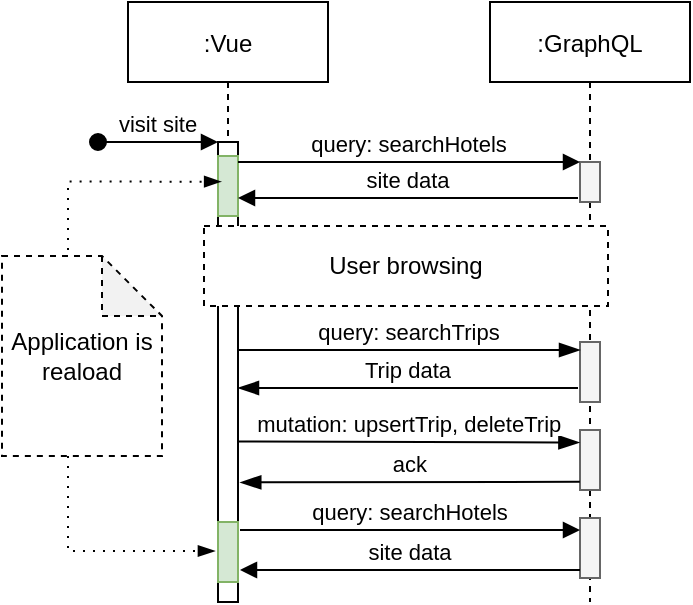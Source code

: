 <mxfile version="17.4.2" type="device"><diagram id="kgpKYQtTHZ0yAKxKKP6v" name="Page-1"><mxGraphModel dx="1102" dy="1025" grid="0" gridSize="10" guides="1" tooltips="1" connect="1" arrows="1" fold="1" page="0" pageScale="1" pageWidth="850" pageHeight="1100" math="0" shadow="0"><root><mxCell id="0"/><mxCell id="1" parent="0"/><mxCell id="3nuBFxr9cyL0pnOWT2aG-1" value=":Vue" style="shape=umlLifeline;perimeter=lifelinePerimeter;container=1;collapsible=0;recursiveResize=0;rounded=0;shadow=0;strokeWidth=1;" parent="1" vertex="1"><mxGeometry x="120" y="80" width="100" height="300" as="geometry"/></mxCell><mxCell id="3nuBFxr9cyL0pnOWT2aG-2" value="" style="points=[];perimeter=orthogonalPerimeter;rounded=0;shadow=0;strokeWidth=1;" parent="3nuBFxr9cyL0pnOWT2aG-1" vertex="1"><mxGeometry x="45" y="70" width="10" height="230" as="geometry"/></mxCell><mxCell id="3nuBFxr9cyL0pnOWT2aG-3" value="visit site" style="verticalAlign=bottom;startArrow=oval;endArrow=block;startSize=8;shadow=0;strokeWidth=1;" parent="3nuBFxr9cyL0pnOWT2aG-1" target="3nuBFxr9cyL0pnOWT2aG-2" edge="1"><mxGeometry relative="1" as="geometry"><mxPoint x="-15" y="70" as="sourcePoint"/></mxGeometry></mxCell><mxCell id="0TIKiM2NBFP_2gbUF3yF-19" value="" style="rounded=0;whiteSpace=wrap;html=1;fillColor=#d5e8d4;strokeColor=#82b366;" parent="3nuBFxr9cyL0pnOWT2aG-1" vertex="1"><mxGeometry x="45" y="260" width="10" height="30" as="geometry"/></mxCell><mxCell id="0TIKiM2NBFP_2gbUF3yF-20" value="" style="rounded=0;whiteSpace=wrap;html=1;fillColor=#d5e8d4;strokeColor=#82b366;" parent="3nuBFxr9cyL0pnOWT2aG-1" vertex="1"><mxGeometry x="45" y="77" width="10" height="30" as="geometry"/></mxCell><mxCell id="3nuBFxr9cyL0pnOWT2aG-5" value=":GraphQL" style="shape=umlLifeline;perimeter=lifelinePerimeter;container=1;collapsible=0;recursiveResize=0;rounded=0;shadow=0;strokeWidth=1;" parent="1" vertex="1"><mxGeometry x="301" y="80" width="100" height="300" as="geometry"/></mxCell><mxCell id="3nuBFxr9cyL0pnOWT2aG-6" value="" style="points=[];perimeter=orthogonalPerimeter;rounded=0;shadow=0;strokeWidth=1;fillColor=#f5f5f5;fontColor=#333333;strokeColor=#666666;" parent="3nuBFxr9cyL0pnOWT2aG-5" vertex="1"><mxGeometry x="45" y="80" width="10" height="20" as="geometry"/></mxCell><mxCell id="0TIKiM2NBFP_2gbUF3yF-10" value="" style="points=[];perimeter=orthogonalPerimeter;rounded=0;shadow=0;strokeWidth=1;fillColor=#f5f5f5;strokeColor=#666666;fontColor=#333333;" parent="3nuBFxr9cyL0pnOWT2aG-5" vertex="1"><mxGeometry x="45" y="170" width="10" height="30" as="geometry"/></mxCell><mxCell id="0TIKiM2NBFP_2gbUF3yF-11" value="" style="points=[];perimeter=orthogonalPerimeter;rounded=0;shadow=0;strokeWidth=1;fillColor=#f5f5f5;strokeColor=#666666;fontColor=#333333;" parent="3nuBFxr9cyL0pnOWT2aG-5" vertex="1"><mxGeometry x="45" y="214" width="10" height="30" as="geometry"/></mxCell><mxCell id="0TIKiM2NBFP_2gbUF3yF-12" value="" style="points=[];perimeter=orthogonalPerimeter;rounded=0;shadow=0;strokeWidth=1;fillColor=#f5f5f5;fontColor=#333333;strokeColor=#666666;" parent="3nuBFxr9cyL0pnOWT2aG-5" vertex="1"><mxGeometry x="45" y="258" width="10" height="30" as="geometry"/></mxCell><mxCell id="3nuBFxr9cyL0pnOWT2aG-7" value="Trip data" style="verticalAlign=bottom;endArrow=blockThin;endSize=8;exitX=0;exitY=0.95;shadow=0;strokeWidth=1;endFill=1;" parent="1" edge="1"><mxGeometry relative="1" as="geometry"><mxPoint x="175" y="273.0" as="targetPoint"/><mxPoint x="345" y="273.0" as="sourcePoint"/></mxGeometry></mxCell><mxCell id="3nuBFxr9cyL0pnOWT2aG-8" value="query: searchHotels" style="verticalAlign=bottom;endArrow=block;entryX=0;entryY=0;shadow=0;strokeWidth=1;" parent="1" source="3nuBFxr9cyL0pnOWT2aG-2" target="3nuBFxr9cyL0pnOWT2aG-6" edge="1"><mxGeometry relative="1" as="geometry"><mxPoint x="275" y="160" as="sourcePoint"/></mxGeometry></mxCell><mxCell id="3nuBFxr9cyL0pnOWT2aG-9" value="site data" style="verticalAlign=bottom;endArrow=block;shadow=0;strokeWidth=1;" parent="1" edge="1"><mxGeometry relative="1" as="geometry"><mxPoint x="345" y="178" as="sourcePoint"/><mxPoint x="175" y="178" as="targetPoint"/></mxGeometry></mxCell><mxCell id="3nuBFxr9cyL0pnOWT2aG-10" value="query: searchTrips" style="verticalAlign=bottom;endArrow=blockThin;endSize=8;shadow=0;strokeWidth=1;endFill=1;" parent="1" target="0TIKiM2NBFP_2gbUF3yF-10" edge="1"><mxGeometry relative="1" as="geometry"><mxPoint x="345.07" y="255.72" as="targetPoint"/><mxPoint x="175" y="254" as="sourcePoint"/></mxGeometry></mxCell><mxCell id="0TIKiM2NBFP_2gbUF3yF-3" value="User browsing" style="rounded=0;whiteSpace=wrap;html=1;dashed=1;" parent="1" vertex="1"><mxGeometry x="158" y="192" width="202" height="40" as="geometry"/></mxCell><mxCell id="0TIKiM2NBFP_2gbUF3yF-4" value="query: searchHotels" style="verticalAlign=bottom;endArrow=block;entryX=0;entryY=0;shadow=0;strokeWidth=1;" parent="1" edge="1"><mxGeometry relative="1" as="geometry"><mxPoint x="176" y="344.0" as="sourcePoint"/><mxPoint x="346" y="344.0" as="targetPoint"/></mxGeometry></mxCell><mxCell id="0TIKiM2NBFP_2gbUF3yF-5" value="site data" style="verticalAlign=bottom;endArrow=block;shadow=0;strokeWidth=1;" parent="1" edge="1"><mxGeometry relative="1" as="geometry"><mxPoint x="346" y="364" as="sourcePoint"/><mxPoint x="176" y="364" as="targetPoint"/></mxGeometry></mxCell><mxCell id="0TIKiM2NBFP_2gbUF3yF-6" value="ack" style="verticalAlign=bottom;endArrow=blockThin;endSize=8;exitX=-0.005;exitY=0.863;shadow=0;strokeWidth=1;endFill=1;exitDx=0;exitDy=0;exitPerimeter=0;entryX=1.115;entryY=0.74;entryDx=0;entryDy=0;entryPerimeter=0;" parent="1" source="0TIKiM2NBFP_2gbUF3yF-11" target="3nuBFxr9cyL0pnOWT2aG-2" edge="1"><mxGeometry relative="1" as="geometry"><mxPoint x="176.97" y="319.0" as="targetPoint"/><mxPoint x="346.97" y="319.0" as="sourcePoint"/></mxGeometry></mxCell><mxCell id="0TIKiM2NBFP_2gbUF3yF-7" value="mutation: upsertTrip, deleteTrip" style="verticalAlign=bottom;endArrow=blockThin;endSize=8;shadow=0;strokeWidth=1;endFill=1;entryX=-0.031;entryY=0.208;entryDx=0;entryDy=0;entryPerimeter=0;exitX=1.013;exitY=0.651;exitDx=0;exitDy=0;exitPerimeter=0;" parent="1" source="3nuBFxr9cyL0pnOWT2aG-2" target="0TIKiM2NBFP_2gbUF3yF-11" edge="1"><mxGeometry relative="1" as="geometry"><mxPoint x="347.04" y="301.72" as="targetPoint"/><mxPoint x="176.97" y="300" as="sourcePoint"/></mxGeometry></mxCell><mxCell id="0TIKiM2NBFP_2gbUF3yF-17" style="edgeStyle=orthogonalEdgeStyle;rounded=0;orthogonalLoop=1;jettySize=auto;html=1;dashed=1;dashPattern=1 4;endArrow=blockThin;endFill=1;exitX=0;exitY=0;exitDx=80;exitDy=65;exitPerimeter=0;entryX=0.155;entryY=0.134;entryDx=0;entryDy=0;entryPerimeter=0;" parent="1" edge="1"><mxGeometry relative="1" as="geometry"><mxPoint x="80" y="264" as="sourcePoint"/><mxPoint x="166.55" y="169.82" as="targetPoint"/><Array as="points"><mxPoint x="90" y="264"/><mxPoint x="90" y="170"/></Array></mxGeometry></mxCell><mxCell id="0TIKiM2NBFP_2gbUF3yF-18" style="edgeStyle=orthogonalEdgeStyle;rounded=0;orthogonalLoop=1;jettySize=auto;html=1;entryX=-0.155;entryY=0.924;entryDx=0;entryDy=0;entryPerimeter=0;dashed=1;dashPattern=1 4;endArrow=blockThin;endFill=1;" parent="1" edge="1"><mxGeometry relative="1" as="geometry"><mxPoint x="80" y="262.002" as="sourcePoint"/><mxPoint x="163.45" y="354.52" as="targetPoint"/><Array as="points"><mxPoint x="90" y="262"/><mxPoint x="90" y="355"/></Array></mxGeometry></mxCell><mxCell id="0TIKiM2NBFP_2gbUF3yF-13" value="Application is reaload" style="shape=note;whiteSpace=wrap;html=1;backgroundOutline=1;darkOpacity=0.05;dashed=1;" parent="1" vertex="1"><mxGeometry x="57" y="207" width="80" height="100" as="geometry"/></mxCell></root></mxGraphModel></diagram></mxfile>
